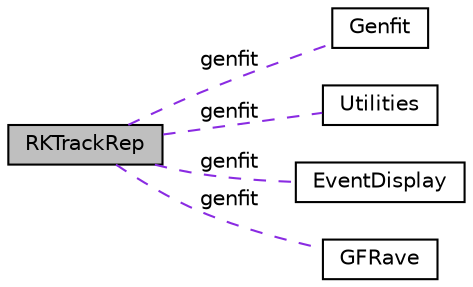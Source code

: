 digraph "RKTrackRep"
{
  edge [fontname="Helvetica",fontsize="10",labelfontname="Helvetica",labelfontsize="10"];
  node [fontname="Helvetica",fontsize="10",shape=box];
  rankdir=LR;
  Node1 [label="RKTrackRep",height=0.2,width=0.4,color="black", fillcolor="grey75", style="filled", fontcolor="black",tooltip=" "];
  Node2 [label="Genfit",height=0.2,width=0.4,color="black", fillcolor="white", style="filled",URL="$group__genfit.html",tooltip=" "];
  Node5 [label="Utilities",height=0.2,width=0.4,color="black", fillcolor="white", style="filled",URL="$group__utilities.html",tooltip=" "];
  Node3 [label="EventDisplay",height=0.2,width=0.4,color="black", fillcolor="white", style="filled",URL="$group__EventDisplay.html",tooltip=" "];
  Node4 [label="GFRave",height=0.2,width=0.4,color="black", fillcolor="white", style="filled",URL="$group__GFRave.html",tooltip=" "];
  Node1->Node2 [shape=plaintext, label="genfit", color="blueviolet", dir="none", style="dashed"];
  Node1->Node3 [shape=plaintext, label="genfit", color="blueviolet", dir="none", style="dashed"];
  Node1->Node4 [shape=plaintext, label="genfit", color="blueviolet", dir="none", style="dashed"];
  Node1->Node5 [shape=plaintext, label="genfit", color="blueviolet", dir="none", style="dashed"];
}
